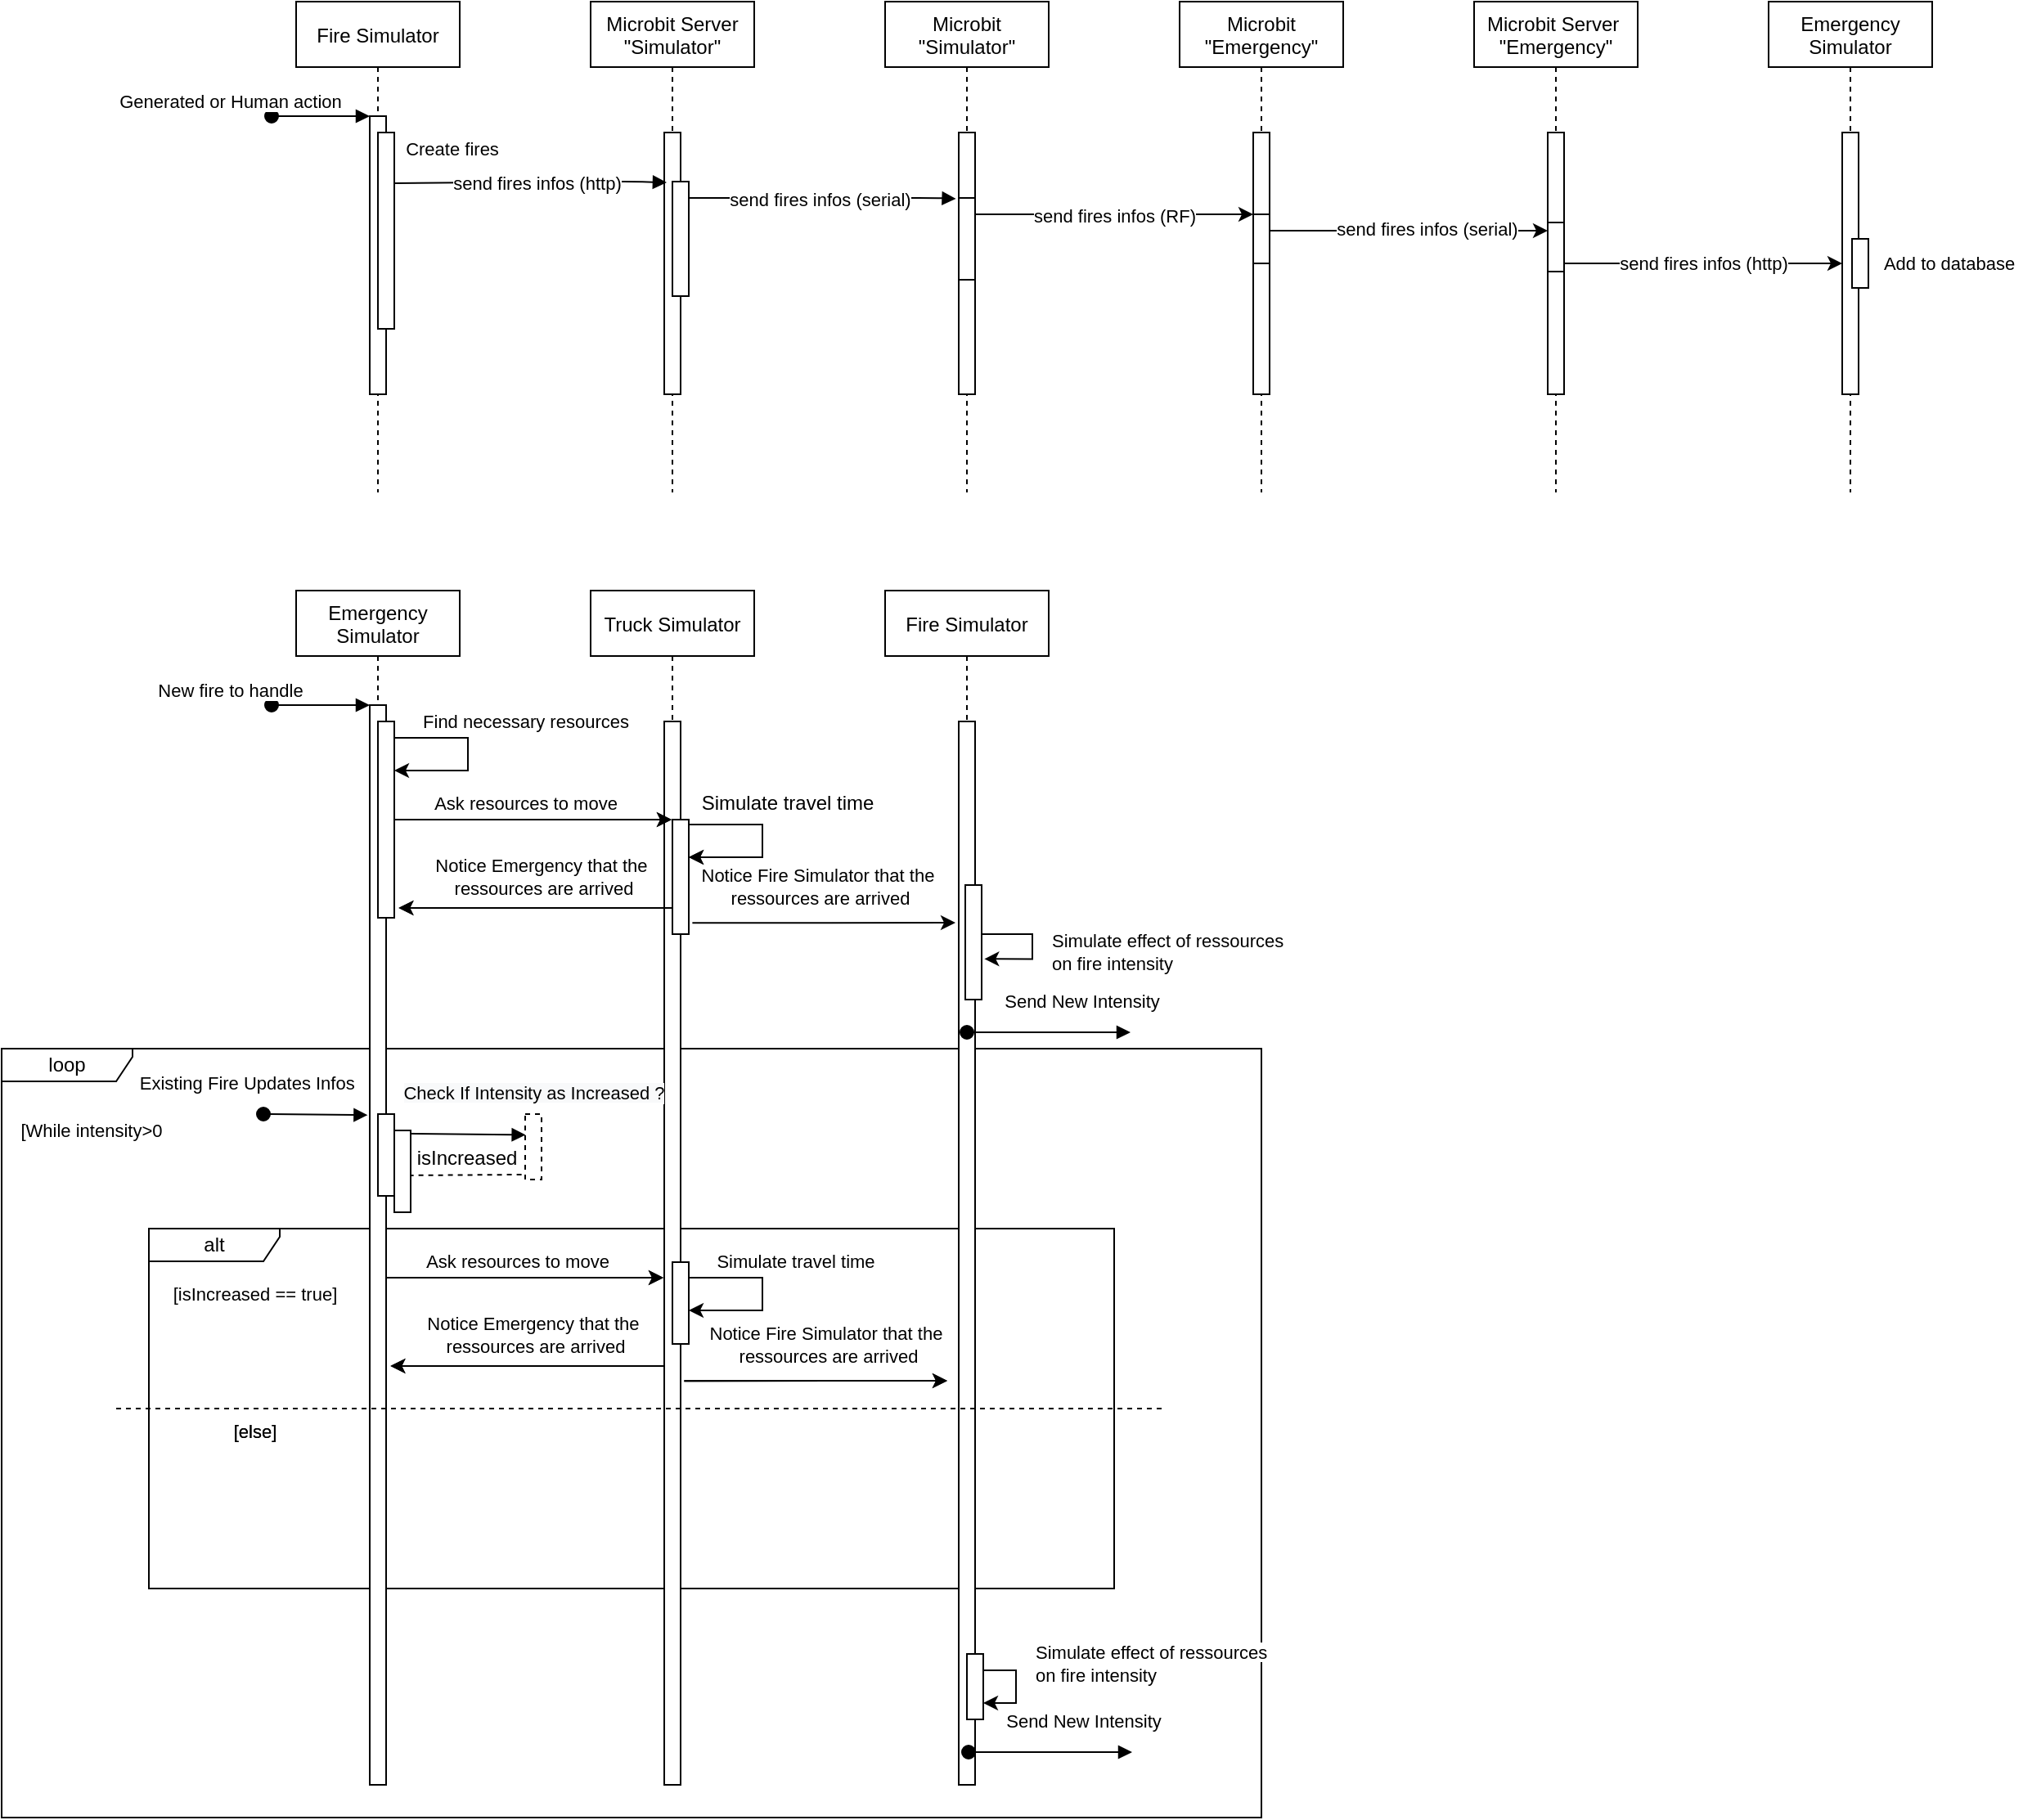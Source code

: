 <mxfile version="14.0.4" type="github">
  <diagram id="kgpKYQtTHZ0yAKxKKP6v" name="Page-1">
    <mxGraphModel dx="1946" dy="522" grid="1" gridSize="10" guides="1" tooltips="1" connect="1" arrows="1" fold="1" page="1" pageScale="1" pageWidth="850" pageHeight="1100" math="0" shadow="0" extFonts="Permanent Marker^https://fonts.googleapis.com/css?family=Permanent+Marker">
      <root>
        <mxCell id="0" />
        <mxCell id="1" parent="0" />
        <mxCell id="_Cd2gHY0J91j7cz8xgZX-41" value="loop" style="shape=umlFrame;whiteSpace=wrap;html=1;width=80;height=20;" parent="1" vertex="1">
          <mxGeometry x="-60" y="720" width="770" height="470" as="geometry" />
        </mxCell>
        <mxCell id="_Cd2gHY0J91j7cz8xgZX-14" value="alt" style="shape=umlFrame;whiteSpace=wrap;html=1;width=80;height=20;" parent="1" vertex="1">
          <mxGeometry x="30" y="830" width="590" height="220" as="geometry" />
        </mxCell>
        <mxCell id="3nuBFxr9cyL0pnOWT2aG-1" value="Fire Simulator" style="shape=umlLifeline;perimeter=lifelinePerimeter;container=1;collapsible=0;recursiveResize=0;rounded=0;shadow=0;strokeWidth=1;" parent="1" vertex="1">
          <mxGeometry x="120" y="80" width="100" height="300" as="geometry" />
        </mxCell>
        <mxCell id="3nuBFxr9cyL0pnOWT2aG-2" value="" style="points=[];perimeter=orthogonalPerimeter;rounded=0;shadow=0;strokeWidth=1;" parent="3nuBFxr9cyL0pnOWT2aG-1" vertex="1">
          <mxGeometry x="45" y="70" width="10" height="170" as="geometry" />
        </mxCell>
        <mxCell id="3nuBFxr9cyL0pnOWT2aG-3" value="Generated or Human action" style="verticalAlign=bottom;startArrow=oval;endArrow=block;startSize=8;shadow=0;strokeWidth=1;" parent="3nuBFxr9cyL0pnOWT2aG-1" target="3nuBFxr9cyL0pnOWT2aG-2" edge="1">
          <mxGeometry x="-1" y="-25" relative="1" as="geometry">
            <mxPoint x="-15" y="70" as="sourcePoint" />
            <mxPoint x="-25" y="-25" as="offset" />
          </mxGeometry>
        </mxCell>
        <mxCell id="3nuBFxr9cyL0pnOWT2aG-5" value="Microbit Server &#xa;&quot;Simulator&quot;" style="shape=umlLifeline;perimeter=lifelinePerimeter;container=1;collapsible=0;recursiveResize=0;rounded=0;shadow=0;strokeWidth=1;" parent="1" vertex="1">
          <mxGeometry x="300" y="80" width="100" height="300" as="geometry" />
        </mxCell>
        <mxCell id="3nuBFxr9cyL0pnOWT2aG-6" value="" style="points=[];perimeter=orthogonalPerimeter;rounded=0;shadow=0;strokeWidth=1;" parent="3nuBFxr9cyL0pnOWT2aG-5" vertex="1">
          <mxGeometry x="45" y="80" width="10" height="160" as="geometry" />
        </mxCell>
        <mxCell id="HOpp2nxaqxP0PWBmFJq2-1" value="Microbit &#xa;&quot;Simulator&quot;" style="shape=umlLifeline;perimeter=lifelinePerimeter;container=1;collapsible=0;recursiveResize=0;rounded=0;shadow=0;strokeWidth=1;" parent="1" vertex="1">
          <mxGeometry x="480" y="80" width="100" height="300" as="geometry" />
        </mxCell>
        <mxCell id="HOpp2nxaqxP0PWBmFJq2-2" value="" style="points=[];perimeter=orthogonalPerimeter;rounded=0;shadow=0;strokeWidth=1;" parent="HOpp2nxaqxP0PWBmFJq2-1" vertex="1">
          <mxGeometry x="45" y="80" width="10" height="160" as="geometry" />
        </mxCell>
        <mxCell id="9IBMMB6tiIiyF1nRFMf0-17" value="" style="rounded=0;whiteSpace=wrap;html=1;" parent="HOpp2nxaqxP0PWBmFJq2-1" vertex="1">
          <mxGeometry x="45" y="120" width="10" height="50" as="geometry" />
        </mxCell>
        <mxCell id="HOpp2nxaqxP0PWBmFJq2-3" value="Microbit &#xa;&quot;Emergency&quot;" style="shape=umlLifeline;perimeter=lifelinePerimeter;container=1;collapsible=0;recursiveResize=0;rounded=0;shadow=0;strokeWidth=1;" parent="1" vertex="1">
          <mxGeometry x="660" y="80" width="100" height="300" as="geometry" />
        </mxCell>
        <mxCell id="HOpp2nxaqxP0PWBmFJq2-4" value="" style="points=[];perimeter=orthogonalPerimeter;rounded=0;shadow=0;strokeWidth=1;" parent="HOpp2nxaqxP0PWBmFJq2-3" vertex="1">
          <mxGeometry x="45" y="80" width="10" height="160" as="geometry" />
        </mxCell>
        <mxCell id="9IBMMB6tiIiyF1nRFMf0-18" value="" style="rounded=0;whiteSpace=wrap;html=1;" parent="HOpp2nxaqxP0PWBmFJq2-3" vertex="1">
          <mxGeometry x="45" y="130" width="10" height="30" as="geometry" />
        </mxCell>
        <mxCell id="HOpp2nxaqxP0PWBmFJq2-5" value="Microbit Server &#xa;&quot;Emergency&quot;" style="shape=umlLifeline;perimeter=lifelinePerimeter;container=1;collapsible=0;recursiveResize=0;rounded=0;shadow=0;strokeWidth=1;" parent="1" vertex="1">
          <mxGeometry x="840" y="80" width="100" height="300" as="geometry" />
        </mxCell>
        <mxCell id="HOpp2nxaqxP0PWBmFJq2-6" value="" style="points=[];perimeter=orthogonalPerimeter;rounded=0;shadow=0;strokeWidth=1;" parent="HOpp2nxaqxP0PWBmFJq2-5" vertex="1">
          <mxGeometry x="45" y="80" width="10" height="160" as="geometry" />
        </mxCell>
        <mxCell id="9IBMMB6tiIiyF1nRFMf0-19" value="" style="rounded=0;whiteSpace=wrap;html=1;" parent="HOpp2nxaqxP0PWBmFJq2-5" vertex="1">
          <mxGeometry x="45" y="135" width="10" height="30" as="geometry" />
        </mxCell>
        <mxCell id="HOpp2nxaqxP0PWBmFJq2-7" value="Emergency &#xa;Simulator" style="shape=umlLifeline;perimeter=lifelinePerimeter;container=1;collapsible=0;recursiveResize=0;rounded=0;shadow=0;strokeWidth=1;" parent="1" vertex="1">
          <mxGeometry x="1020" y="80" width="100" height="300" as="geometry" />
        </mxCell>
        <mxCell id="HOpp2nxaqxP0PWBmFJq2-8" value="" style="points=[];perimeter=orthogonalPerimeter;rounded=0;shadow=0;strokeWidth=1;" parent="HOpp2nxaqxP0PWBmFJq2-7" vertex="1">
          <mxGeometry x="45" y="80" width="10" height="160" as="geometry" />
        </mxCell>
        <mxCell id="9IBMMB6tiIiyF1nRFMf0-20" value="" style="rounded=0;whiteSpace=wrap;html=1;" parent="HOpp2nxaqxP0PWBmFJq2-7" vertex="1">
          <mxGeometry x="51" y="145" width="10" height="30" as="geometry" />
        </mxCell>
        <mxCell id="HOpp2nxaqxP0PWBmFJq2-11" value="" style="verticalAlign=bottom;endArrow=block;shadow=0;strokeWidth=1;entryX=-0.171;entryY=0.253;entryDx=0;entryDy=0;entryPerimeter=0;" parent="1" source="3nuBFxr9cyL0pnOWT2aG-6" target="HOpp2nxaqxP0PWBmFJq2-2" edge="1">
          <mxGeometry relative="1" as="geometry">
            <mxPoint x="360" y="180.0" as="sourcePoint" />
            <mxPoint x="530.0" y="180.0" as="targetPoint" />
            <Array as="points">
              <mxPoint x="470" y="200" />
              <mxPoint x="510" y="200" />
            </Array>
          </mxGeometry>
        </mxCell>
        <mxCell id="9IBMMB6tiIiyF1nRFMf0-5" value="send fires infos (serial)" style="edgeLabel;html=1;align=center;verticalAlign=middle;resizable=0;points=[];" parent="HOpp2nxaqxP0PWBmFJq2-11" vertex="1" connectable="0">
          <mxGeometry x="-0.446" y="-1" relative="1" as="geometry">
            <mxPoint x="38.1" as="offset" />
          </mxGeometry>
        </mxCell>
        <mxCell id="9IBMMB6tiIiyF1nRFMf0-1" value="" style="rounded=0;whiteSpace=wrap;html=1;" parent="1" vertex="1">
          <mxGeometry x="170" y="160" width="10" height="120" as="geometry" />
        </mxCell>
        <mxCell id="9IBMMB6tiIiyF1nRFMf0-2" value="&lt;span style=&quot;font-size: 11px ; background-color: rgb(255 , 255 , 255)&quot;&gt;Create fires&lt;/span&gt;" style="text;html=1;align=center;verticalAlign=middle;resizable=0;points=[];autosize=1;" parent="1" vertex="1">
          <mxGeometry x="180" y="160" width="70" height="20" as="geometry" />
        </mxCell>
        <mxCell id="9IBMMB6tiIiyF1nRFMf0-3" value="" style="verticalAlign=bottom;endArrow=block;shadow=0;strokeWidth=1;entryX=0.148;entryY=0.191;entryDx=0;entryDy=0;entryPerimeter=0;" parent="1" target="3nuBFxr9cyL0pnOWT2aG-6" edge="1">
          <mxGeometry x="0.07" y="-20" relative="1" as="geometry">
            <mxPoint x="180" y="191" as="sourcePoint" />
            <mxPoint x="338.29" y="190.48" as="targetPoint" />
            <Array as="points">
              <mxPoint x="285" y="190" />
              <mxPoint x="325" y="190" />
            </Array>
            <mxPoint as="offset" />
          </mxGeometry>
        </mxCell>
        <mxCell id="9IBMMB6tiIiyF1nRFMf0-4" value="send fires infos (http)" style="edgeLabel;html=1;align=center;verticalAlign=middle;resizable=0;points=[];" parent="9IBMMB6tiIiyF1nRFMf0-3" vertex="1" connectable="0">
          <mxGeometry x="0.04" y="-1" relative="1" as="geometry">
            <mxPoint as="offset" />
          </mxGeometry>
        </mxCell>
        <mxCell id="9IBMMB6tiIiyF1nRFMf0-7" style="edgeStyle=orthogonalEdgeStyle;rounded=0;orthogonalLoop=1;jettySize=auto;html=1;" parent="1" source="HOpp2nxaqxP0PWBmFJq2-2" target="HOpp2nxaqxP0PWBmFJq2-4" edge="1">
          <mxGeometry relative="1" as="geometry">
            <Array as="points">
              <mxPoint x="640" y="210" />
              <mxPoint x="640" y="210" />
            </Array>
          </mxGeometry>
        </mxCell>
        <mxCell id="9IBMMB6tiIiyF1nRFMf0-8" value="&lt;span style=&quot;color: rgba(0 , 0 , 0 , 0) ; font-family: monospace ; font-size: 0px ; background-color: rgb(248 , 249 , 250)&quot;&gt;%3CmxGraphModel%3E%3Croot%3E%3CmxCell%20id%3D%220%22%2F%3E%3CmxCell%20id%3D%221%22%20parent%3D%220%22%2F%3E%3CmxCell%20id%3D%222%22%20value%3D%22send%20fires%20infos%20(serial)%22%20style%3D%22edgeLabel%3Bhtml%3D1%3Balign%3Dcenter%3BverticalAlign%3Dmiddle%3Bresizable%3D0%3Bpoints%3D%5B%5D%3B%22%20vertex%3D%221%22%20connectable%3D%220%22%20parent%3D%221%22%3E%3CmxGeometry%20x%3D%22439.997%22%20y%3D%22201%22%20as%3D%22geometry%22%2F%3E%3C%2FmxCell%3E%3C%2Froot%3E%3C%2FmxGraphModel%3E&lt;/span&gt;" style="edgeLabel;html=1;align=center;verticalAlign=middle;resizable=0;points=[];" parent="9IBMMB6tiIiyF1nRFMf0-7" vertex="1" connectable="0">
          <mxGeometry x="0.23" y="-1" relative="1" as="geometry">
            <mxPoint as="offset" />
          </mxGeometry>
        </mxCell>
        <mxCell id="9IBMMB6tiIiyF1nRFMf0-9" value="send fires infos (RF)" style="edgeLabel;html=1;align=center;verticalAlign=middle;resizable=0;points=[];" parent="9IBMMB6tiIiyF1nRFMf0-7" vertex="1" connectable="0">
          <mxGeometry x="0.117" y="-1" relative="1" as="geometry">
            <mxPoint x="-10.17" as="offset" />
          </mxGeometry>
        </mxCell>
        <mxCell id="9IBMMB6tiIiyF1nRFMf0-11" style="edgeStyle=orthogonalEdgeStyle;rounded=0;orthogonalLoop=1;jettySize=auto;html=1;" parent="1" source="HOpp2nxaqxP0PWBmFJq2-4" target="HOpp2nxaqxP0PWBmFJq2-6" edge="1">
          <mxGeometry relative="1" as="geometry">
            <Array as="points">
              <mxPoint x="810" y="220" />
              <mxPoint x="810" y="220" />
            </Array>
          </mxGeometry>
        </mxCell>
        <mxCell id="9IBMMB6tiIiyF1nRFMf0-12" value="send fires infos (serial)" style="edgeLabel;html=1;align=center;verticalAlign=middle;resizable=0;points=[];" parent="9IBMMB6tiIiyF1nRFMf0-11" vertex="1" connectable="0">
          <mxGeometry x="0.125" y="1" relative="1" as="geometry">
            <mxPoint as="offset" />
          </mxGeometry>
        </mxCell>
        <mxCell id="9IBMMB6tiIiyF1nRFMf0-13" style="edgeStyle=orthogonalEdgeStyle;rounded=0;orthogonalLoop=1;jettySize=auto;html=1;" parent="1" source="HOpp2nxaqxP0PWBmFJq2-6" target="HOpp2nxaqxP0PWBmFJq2-8" edge="1">
          <mxGeometry relative="1" as="geometry" />
        </mxCell>
        <mxCell id="9IBMMB6tiIiyF1nRFMf0-14" value="send fires infos (http)" style="edgeLabel;html=1;align=center;verticalAlign=middle;resizable=0;points=[];" parent="9IBMMB6tiIiyF1nRFMf0-13" vertex="1" connectable="0">
          <mxGeometry x="0.182" y="2" relative="1" as="geometry">
            <mxPoint x="-15.69" y="2" as="offset" />
          </mxGeometry>
        </mxCell>
        <mxCell id="9IBMMB6tiIiyF1nRFMf0-16" value="" style="rounded=0;whiteSpace=wrap;html=1;" parent="1" vertex="1">
          <mxGeometry x="350" y="190" width="10" height="70" as="geometry" />
        </mxCell>
        <mxCell id="9IBMMB6tiIiyF1nRFMf0-21" value="&lt;font style=&quot;font-size: 11px&quot;&gt;Add to database&lt;/font&gt;" style="text;html=1;align=center;verticalAlign=middle;resizable=0;points=[];autosize=1;" parent="1" vertex="1">
          <mxGeometry x="1080" y="230" width="100" height="20" as="geometry" />
        </mxCell>
        <mxCell id="9IBMMB6tiIiyF1nRFMf0-22" value="Emergency &#xa;Simulator" style="shape=umlLifeline;perimeter=lifelinePerimeter;container=1;collapsible=0;recursiveResize=0;rounded=0;shadow=0;strokeWidth=1;" parent="1" vertex="1">
          <mxGeometry x="120" y="440" width="100" height="730" as="geometry" />
        </mxCell>
        <mxCell id="9IBMMB6tiIiyF1nRFMf0-23" value="" style="points=[];perimeter=orthogonalPerimeter;rounded=0;shadow=0;strokeWidth=1;" parent="9IBMMB6tiIiyF1nRFMf0-22" vertex="1">
          <mxGeometry x="45" y="70" width="10" height="660" as="geometry" />
        </mxCell>
        <mxCell id="9IBMMB6tiIiyF1nRFMf0-24" value="New fire to handle" style="verticalAlign=bottom;startArrow=oval;endArrow=block;startSize=8;shadow=0;strokeWidth=1;" parent="9IBMMB6tiIiyF1nRFMf0-22" target="9IBMMB6tiIiyF1nRFMf0-23" edge="1">
          <mxGeometry x="-1" y="-25" relative="1" as="geometry">
            <mxPoint x="-15" y="70" as="sourcePoint" />
            <mxPoint x="-25" y="-25" as="offset" />
          </mxGeometry>
        </mxCell>
        <mxCell id="_Cd2gHY0J91j7cz8xgZX-11" value="" style="rounded=0;whiteSpace=wrap;html=1;" parent="9IBMMB6tiIiyF1nRFMf0-22" vertex="1">
          <mxGeometry x="50" y="320" width="10" height="50" as="geometry" />
        </mxCell>
        <mxCell id="9IBMMB6tiIiyF1nRFMf0-25" value="Truck Simulator" style="shape=umlLifeline;perimeter=lifelinePerimeter;container=1;collapsible=0;recursiveResize=0;rounded=0;shadow=0;strokeWidth=1;" parent="1" vertex="1">
          <mxGeometry x="300" y="440" width="100" height="730" as="geometry" />
        </mxCell>
        <mxCell id="9IBMMB6tiIiyF1nRFMf0-26" value="" style="points=[];perimeter=orthogonalPerimeter;rounded=0;shadow=0;strokeWidth=1;" parent="9IBMMB6tiIiyF1nRFMf0-25" vertex="1">
          <mxGeometry x="45" y="80" width="10" height="650" as="geometry" />
        </mxCell>
        <mxCell id="9IBMMB6tiIiyF1nRFMf0-27" value="Fire Simulator" style="shape=umlLifeline;perimeter=lifelinePerimeter;container=1;collapsible=0;recursiveResize=0;rounded=0;shadow=0;strokeWidth=1;" parent="1" vertex="1">
          <mxGeometry x="480" y="440" width="100" height="730" as="geometry" />
        </mxCell>
        <mxCell id="9IBMMB6tiIiyF1nRFMf0-28" value="" style="points=[];perimeter=orthogonalPerimeter;rounded=0;shadow=0;strokeWidth=1;" parent="9IBMMB6tiIiyF1nRFMf0-27" vertex="1">
          <mxGeometry x="45" y="80" width="10" height="650" as="geometry" />
        </mxCell>
        <mxCell id="9IBMMB6tiIiyF1nRFMf0-29" value="" style="rounded=0;whiteSpace=wrap;html=1;" parent="9IBMMB6tiIiyF1nRFMf0-27" vertex="1">
          <mxGeometry x="49" y="180" width="10" height="70" as="geometry" />
        </mxCell>
        <mxCell id="3ZhPSVdEmKSD0mF7kp4t-7" style="edgeStyle=orthogonalEdgeStyle;rounded=0;orthogonalLoop=1;jettySize=auto;html=1;entryX=1.167;entryY=0.645;entryDx=0;entryDy=0;entryPerimeter=0;" edge="1" parent="9IBMMB6tiIiyF1nRFMf0-27" source="9IBMMB6tiIiyF1nRFMf0-29" target="9IBMMB6tiIiyF1nRFMf0-29">
          <mxGeometry relative="1" as="geometry">
            <mxPoint x="110" y="215" as="targetPoint" />
            <Array as="points">
              <mxPoint x="90" y="210" />
              <mxPoint x="90" y="225" />
            </Array>
          </mxGeometry>
        </mxCell>
        <mxCell id="9IBMMB6tiIiyF1nRFMf0-59" style="edgeStyle=orthogonalEdgeStyle;rounded=0;orthogonalLoop=1;jettySize=auto;html=1;entryX=1;entryY=0.25;entryDx=0;entryDy=0;" parent="1" target="9IBMMB6tiIiyF1nRFMf0-41" edge="1">
          <mxGeometry relative="1" as="geometry">
            <mxPoint x="180" y="594" as="targetPoint" />
            <mxPoint x="180" y="564.034" as="sourcePoint" />
            <Array as="points">
              <mxPoint x="180" y="530" />
              <mxPoint x="225" y="530" />
              <mxPoint x="225" y="550" />
            </Array>
          </mxGeometry>
        </mxCell>
        <mxCell id="9IBMMB6tiIiyF1nRFMf0-63" style="edgeStyle=orthogonalEdgeStyle;rounded=0;orthogonalLoop=1;jettySize=auto;html=1;" parent="1" source="9IBMMB6tiIiyF1nRFMf0-41" target="9IBMMB6tiIiyF1nRFMf0-25" edge="1">
          <mxGeometry relative="1" as="geometry">
            <Array as="points">
              <mxPoint x="300" y="580" />
              <mxPoint x="300" y="580" />
            </Array>
          </mxGeometry>
        </mxCell>
        <mxCell id="9IBMMB6tiIiyF1nRFMf0-64" value="Ask resources to move" style="edgeLabel;html=1;align=center;verticalAlign=middle;resizable=0;points=[];" parent="9IBMMB6tiIiyF1nRFMf0-63" vertex="1" connectable="0">
          <mxGeometry x="-0.248" relative="1" as="geometry">
            <mxPoint x="16.55" y="-10" as="offset" />
          </mxGeometry>
        </mxCell>
        <mxCell id="9IBMMB6tiIiyF1nRFMf0-41" value="" style="rounded=0;whiteSpace=wrap;html=1;" parent="1" vertex="1">
          <mxGeometry x="170" y="520" width="10" height="120" as="geometry" />
        </mxCell>
        <mxCell id="_Cd2gHY0J91j7cz8xgZX-1" style="edgeStyle=orthogonalEdgeStyle;rounded=0;orthogonalLoop=1;jettySize=auto;html=1;exitX=1.219;exitY=0.902;exitDx=0;exitDy=0;exitPerimeter=0;" parent="1" source="9IBMMB6tiIiyF1nRFMf0-52" edge="1">
          <mxGeometry relative="1" as="geometry">
            <mxPoint x="523" y="643" as="targetPoint" />
            <Array as="points">
              <mxPoint x="523" y="644" />
            </Array>
          </mxGeometry>
        </mxCell>
        <mxCell id="_Cd2gHY0J91j7cz8xgZX-2" style="edgeStyle=orthogonalEdgeStyle;rounded=0;orthogonalLoop=1;jettySize=auto;html=1;exitX=0;exitY=0.75;exitDx=0;exitDy=0;entryX=1.267;entryY=0.95;entryDx=0;entryDy=0;entryPerimeter=0;" parent="1" source="9IBMMB6tiIiyF1nRFMf0-52" target="9IBMMB6tiIiyF1nRFMf0-41" edge="1">
          <mxGeometry relative="1" as="geometry">
            <Array as="points">
              <mxPoint x="350" y="634" />
            </Array>
          </mxGeometry>
        </mxCell>
        <mxCell id="_Cd2gHY0J91j7cz8xgZX-3" value="Notice Emergency that the&amp;nbsp;&lt;br&gt;ressources are arrived" style="edgeLabel;html=1;align=center;verticalAlign=middle;resizable=0;points=[];" parent="_Cd2gHY0J91j7cz8xgZX-2" vertex="1" connectable="0">
          <mxGeometry x="0.167" relative="1" as="geometry">
            <mxPoint x="17.5" y="-19" as="offset" />
          </mxGeometry>
        </mxCell>
        <mxCell id="9IBMMB6tiIiyF1nRFMf0-52" value="" style="rounded=0;whiteSpace=wrap;html=1;" parent="1" vertex="1">
          <mxGeometry x="350" y="580" width="10" height="70" as="geometry" />
        </mxCell>
        <mxCell id="9IBMMB6tiIiyF1nRFMf0-62" value="&lt;font style=&quot;font-size: 11px&quot;&gt;Find necessary resources&lt;/font&gt;" style="text;html=1;align=center;verticalAlign=middle;resizable=0;points=[];autosize=1;" parent="1" vertex="1">
          <mxGeometry x="190" y="510" width="140" height="20" as="geometry" />
        </mxCell>
        <mxCell id="9IBMMB6tiIiyF1nRFMf0-65" style="edgeStyle=orthogonalEdgeStyle;rounded=0;orthogonalLoop=1;jettySize=auto;html=1;entryX=1;entryY=0.25;entryDx=0;entryDy=0;" parent="1" edge="1">
          <mxGeometry relative="1" as="geometry">
            <mxPoint x="360" y="602.97" as="targetPoint" />
            <mxPoint x="360" y="617.004" as="sourcePoint" />
            <Array as="points">
              <mxPoint x="360" y="583" />
              <mxPoint x="405" y="583" />
              <mxPoint x="405" y="603" />
            </Array>
          </mxGeometry>
        </mxCell>
        <mxCell id="9IBMMB6tiIiyF1nRFMf0-66" value="Simulate travel time" style="text;html=1;align=center;verticalAlign=middle;resizable=0;points=[];autosize=1;" parent="1" vertex="1">
          <mxGeometry x="360" y="560" width="120" height="20" as="geometry" />
        </mxCell>
        <mxCell id="_Cd2gHY0J91j7cz8xgZX-4" value="Notice Fire Simulator that the&amp;nbsp;&lt;br&gt;ressources are arrived" style="edgeLabel;html=1;align=center;verticalAlign=middle;resizable=0;points=[];" parent="1" vertex="1" connectable="0">
          <mxGeometry x="440" y="621" as="geometry" />
        </mxCell>
        <mxCell id="_Cd2gHY0J91j7cz8xgZX-5" value="Send New Intensity" style="html=1;verticalAlign=bottom;startArrow=oval;startFill=1;endArrow=block;startSize=8;" parent="1" edge="1">
          <mxGeometry x="0.4" y="10" width="60" relative="1" as="geometry">
            <mxPoint x="530" y="710" as="sourcePoint" />
            <mxPoint x="630" y="710" as="targetPoint" />
            <mxPoint as="offset" />
          </mxGeometry>
        </mxCell>
        <mxCell id="_Cd2gHY0J91j7cz8xgZX-10" value="Existing Fire Updates Infos" style="verticalAlign=bottom;startArrow=oval;endArrow=block;startSize=8;shadow=0;strokeWidth=1;entryX=-0.129;entryY=0.387;entryDx=0;entryDy=0;entryPerimeter=0;" parent="1" edge="1">
          <mxGeometry x="-1" y="14" relative="1" as="geometry">
            <mxPoint x="100" y="760" as="sourcePoint" />
            <mxPoint x="-10" y="4" as="offset" />
            <mxPoint x="163.71" y="760.59" as="targetPoint" />
          </mxGeometry>
        </mxCell>
        <mxCell id="_Cd2gHY0J91j7cz8xgZX-15" value="" style="line;strokeWidth=1;fillColor=none;align=left;verticalAlign=middle;spacingTop=-1;spacingLeft=3;spacingRight=3;rotatable=0;labelPosition=right;points=[];portConstraint=eastwest;dashed=1;" parent="1" vertex="1">
          <mxGeometry x="10" y="936" width="640" height="8" as="geometry" />
        </mxCell>
        <mxCell id="_Cd2gHY0J91j7cz8xgZX-17" value="" style="html=1;points=[];perimeter=orthogonalPerimeter;dashed=1;" parent="1" vertex="1">
          <mxGeometry x="260" y="760" width="10" height="40" as="geometry" />
        </mxCell>
        <mxCell id="_Cd2gHY0J91j7cz8xgZX-18" value="&lt;span style=&quot;background-color: rgb(248 , 249 , 250)&quot;&gt;Check If Intensity as Increased ?&lt;/span&gt;" style="html=1;verticalAlign=bottom;endArrow=block;exitX=1.276;exitY=0.137;exitDx=0;exitDy=0;exitPerimeter=0;entryX=0.032;entryY=0.318;entryDx=0;entryDy=0;entryPerimeter=0;" parent="1" target="_Cd2gHY0J91j7cz8xgZX-17" edge="1">
          <mxGeometry x="1" y="18" relative="1" as="geometry">
            <mxPoint x="180.76" y="771.85" as="sourcePoint" />
            <mxPoint x="258" y="771.85" as="targetPoint" />
            <mxPoint x="5" y="1" as="offset" />
          </mxGeometry>
        </mxCell>
        <mxCell id="_Cd2gHY0J91j7cz8xgZX-22" value="" style="endArrow=classic;html=1;exitX=-0.136;exitY=0.842;exitDx=0;exitDy=0;exitPerimeter=0;entryX=1.084;entryY=0.684;entryDx=0;entryDy=0;entryPerimeter=0;dashed=1;" parent="1" edge="1">
          <mxGeometry width="50" height="50" relative="1" as="geometry">
            <mxPoint x="257.8" y="797.0" as="sourcePoint" />
            <mxPoint x="180.0" y="797.52" as="targetPoint" />
          </mxGeometry>
        </mxCell>
        <mxCell id="_Cd2gHY0J91j7cz8xgZX-23" value="isIncreased" style="text;html=1;align=center;verticalAlign=middle;resizable=0;points=[];autosize=1;" parent="1" vertex="1">
          <mxGeometry x="184" y="777" width="80" height="20" as="geometry" />
        </mxCell>
        <mxCell id="_Cd2gHY0J91j7cz8xgZX-24" value="[isIncreased == true]" style="text;html=1;strokeColor=none;fillColor=none;align=center;verticalAlign=middle;whiteSpace=wrap;rounded=0;dashed=1;fontSize=11;" parent="1" vertex="1">
          <mxGeometry x="40" y="860" width="110" height="20" as="geometry" />
        </mxCell>
        <mxCell id="_Cd2gHY0J91j7cz8xgZX-25" value="[else]" style="text;html=1;strokeColor=none;fillColor=none;align=center;verticalAlign=middle;whiteSpace=wrap;rounded=0;dashed=1;fontSize=11;" parent="1" vertex="1">
          <mxGeometry x="40" y="944" width="110" height="20" as="geometry" />
        </mxCell>
        <mxCell id="_Cd2gHY0J91j7cz8xgZX-26" style="edgeStyle=orthogonalEdgeStyle;rounded=0;orthogonalLoop=1;jettySize=auto;html=1;" parent="1" edge="1">
          <mxGeometry relative="1" as="geometry">
            <Array as="points">
              <mxPoint x="300" y="580" />
              <mxPoint x="300" y="580" />
            </Array>
            <mxPoint x="180" y="580" as="sourcePoint" />
            <mxPoint x="349.5" y="580" as="targetPoint" />
          </mxGeometry>
        </mxCell>
        <mxCell id="_Cd2gHY0J91j7cz8xgZX-27" value="Ask resources to move" style="edgeLabel;html=1;align=center;verticalAlign=middle;resizable=0;points=[];" parent="_Cd2gHY0J91j7cz8xgZX-26" vertex="1" connectable="0">
          <mxGeometry x="-0.248" relative="1" as="geometry">
            <mxPoint x="16.55" y="-10" as="offset" />
          </mxGeometry>
        </mxCell>
        <mxCell id="_Cd2gHY0J91j7cz8xgZX-28" style="edgeStyle=orthogonalEdgeStyle;rounded=0;orthogonalLoop=1;jettySize=auto;html=1;exitX=0;exitY=0.75;exitDx=0;exitDy=0;entryX=1.267;entryY=0.95;entryDx=0;entryDy=0;entryPerimeter=0;" parent="1" edge="1">
          <mxGeometry relative="1" as="geometry">
            <mxPoint x="350" y="632.5" as="sourcePoint" />
            <mxPoint x="182.67" y="634" as="targetPoint" />
            <Array as="points">
              <mxPoint x="350" y="634" />
            </Array>
          </mxGeometry>
        </mxCell>
        <mxCell id="_Cd2gHY0J91j7cz8xgZX-29" value="Notice Emergency that the&amp;nbsp;&lt;br&gt;ressources are arrived" style="edgeLabel;html=1;align=center;verticalAlign=middle;resizable=0;points=[];" parent="_Cd2gHY0J91j7cz8xgZX-28" vertex="1" connectable="0">
          <mxGeometry x="0.167" relative="1" as="geometry">
            <mxPoint x="17.5" y="-19" as="offset" />
          </mxGeometry>
        </mxCell>
        <mxCell id="_Cd2gHY0J91j7cz8xgZX-30" value="Notice Fire Simulator that the&amp;nbsp;&lt;br&gt;ressources are arrived" style="edgeLabel;html=1;align=center;verticalAlign=middle;resizable=0;points=[];" parent="1" vertex="1" connectable="0">
          <mxGeometry x="440" y="621" as="geometry" />
        </mxCell>
        <mxCell id="_Cd2gHY0J91j7cz8xgZX-31" style="edgeStyle=orthogonalEdgeStyle;rounded=0;orthogonalLoop=1;jettySize=auto;html=1;entryX=1;entryY=0.25;entryDx=0;entryDy=0;" parent="1" edge="1">
          <mxGeometry relative="1" as="geometry">
            <mxPoint x="360" y="602.97" as="targetPoint" />
            <mxPoint x="360" y="617.004" as="sourcePoint" />
            <Array as="points">
              <mxPoint x="360" y="583" />
              <mxPoint x="405" y="583" />
              <mxPoint x="405" y="603" />
            </Array>
          </mxGeometry>
        </mxCell>
        <mxCell id="_Cd2gHY0J91j7cz8xgZX-32" style="edgeStyle=orthogonalEdgeStyle;rounded=0;orthogonalLoop=1;jettySize=auto;html=1;exitX=1.219;exitY=0.902;exitDx=0;exitDy=0;exitPerimeter=0;" parent="1" edge="1">
          <mxGeometry relative="1" as="geometry">
            <mxPoint x="357.19" y="923.14" as="sourcePoint" />
            <mxPoint x="518" y="923" as="targetPoint" />
            <Array as="points">
              <mxPoint x="518" y="924" />
            </Array>
          </mxGeometry>
        </mxCell>
        <mxCell id="_Cd2gHY0J91j7cz8xgZX-33" style="edgeStyle=orthogonalEdgeStyle;rounded=0;orthogonalLoop=1;jettySize=auto;html=1;" parent="1" edge="1">
          <mxGeometry relative="1" as="geometry">
            <Array as="points">
              <mxPoint x="295" y="860" />
              <mxPoint x="295" y="860" />
            </Array>
            <mxPoint x="175" y="860" as="sourcePoint" />
            <mxPoint x="344.5" y="860" as="targetPoint" />
          </mxGeometry>
        </mxCell>
        <mxCell id="_Cd2gHY0J91j7cz8xgZX-34" value="Ask resources to move" style="edgeLabel;html=1;align=center;verticalAlign=middle;resizable=0;points=[];" parent="_Cd2gHY0J91j7cz8xgZX-33" vertex="1" connectable="0">
          <mxGeometry x="-0.248" relative="1" as="geometry">
            <mxPoint x="16.55" y="-10" as="offset" />
          </mxGeometry>
        </mxCell>
        <mxCell id="_Cd2gHY0J91j7cz8xgZX-35" style="edgeStyle=orthogonalEdgeStyle;rounded=0;orthogonalLoop=1;jettySize=auto;html=1;exitX=0;exitY=0.75;exitDx=0;exitDy=0;entryX=1.267;entryY=0.95;entryDx=0;entryDy=0;entryPerimeter=0;" parent="1" edge="1">
          <mxGeometry relative="1" as="geometry">
            <mxPoint x="345" y="912.5" as="sourcePoint" />
            <mxPoint x="177.67" y="914" as="targetPoint" />
            <Array as="points">
              <mxPoint x="345" y="914" />
            </Array>
          </mxGeometry>
        </mxCell>
        <mxCell id="_Cd2gHY0J91j7cz8xgZX-36" value="Notice Emergency that the&amp;nbsp;&lt;br&gt;ressources are arrived" style="edgeLabel;html=1;align=center;verticalAlign=middle;resizable=0;points=[];" parent="_Cd2gHY0J91j7cz8xgZX-35" vertex="1" connectable="0">
          <mxGeometry x="0.167" relative="1" as="geometry">
            <mxPoint x="17.5" y="-19" as="offset" />
          </mxGeometry>
        </mxCell>
        <mxCell id="_Cd2gHY0J91j7cz8xgZX-37" style="edgeStyle=orthogonalEdgeStyle;rounded=0;orthogonalLoop=1;jettySize=auto;html=1;entryX=1;entryY=0.25;entryDx=0;entryDy=0;" parent="1" edge="1">
          <mxGeometry relative="1" as="geometry">
            <mxPoint x="360" y="879.97" as="targetPoint" />
            <mxPoint x="360" y="894.004" as="sourcePoint" />
            <Array as="points">
              <mxPoint x="360" y="860" />
              <mxPoint x="405" y="860" />
              <mxPoint x="405" y="880" />
            </Array>
          </mxGeometry>
        </mxCell>
        <mxCell id="_Cd2gHY0J91j7cz8xgZX-39" value="Notice Fire Simulator that the&amp;nbsp;&lt;br&gt;ressources are arrived" style="edgeLabel;html=1;align=center;verticalAlign=middle;resizable=0;points=[];" parent="1" vertex="1" connectable="0">
          <mxGeometry x="445" y="900.5" as="geometry" />
        </mxCell>
        <mxCell id="_Cd2gHY0J91j7cz8xgZX-42" value="Notice Fire Simulator that the&amp;nbsp;&lt;br&gt;ressources are arrived" style="edgeLabel;html=1;align=center;verticalAlign=middle;resizable=0;points=[];" parent="1" vertex="1" connectable="0">
          <mxGeometry x="445" y="900.5" as="geometry" />
        </mxCell>
        <mxCell id="_Cd2gHY0J91j7cz8xgZX-43" style="edgeStyle=orthogonalEdgeStyle;rounded=0;orthogonalLoop=1;jettySize=auto;html=1;exitX=1.219;exitY=0.902;exitDx=0;exitDy=0;exitPerimeter=0;" parent="1" edge="1">
          <mxGeometry relative="1" as="geometry">
            <mxPoint x="357.19" y="923.14" as="sourcePoint" />
            <mxPoint x="518" y="923" as="targetPoint" />
            <Array as="points">
              <mxPoint x="518" y="924" />
            </Array>
          </mxGeometry>
        </mxCell>
        <mxCell id="_Cd2gHY0J91j7cz8xgZX-44" value="&lt;font style=&quot;font-size: 11px&quot;&gt;Simulate travel time&lt;/font&gt;" style="text;html=1;align=center;verticalAlign=middle;resizable=0;points=[];autosize=1;" parent="1" vertex="1">
          <mxGeometry x="370" y="840" width="110" height="20" as="geometry" />
        </mxCell>
        <mxCell id="_Cd2gHY0J91j7cz8xgZX-46" style="edgeStyle=orthogonalEdgeStyle;rounded=0;orthogonalLoop=1;jettySize=auto;html=1;" parent="1" edge="1">
          <mxGeometry relative="1" as="geometry">
            <Array as="points">
              <mxPoint x="295" y="860" />
              <mxPoint x="295" y="860" />
            </Array>
            <mxPoint x="175" y="860" as="sourcePoint" />
            <mxPoint x="344.5" y="860" as="targetPoint" />
          </mxGeometry>
        </mxCell>
        <mxCell id="_Cd2gHY0J91j7cz8xgZX-47" value="Ask resources to move" style="edgeLabel;html=1;align=center;verticalAlign=middle;resizable=0;points=[];" parent="_Cd2gHY0J91j7cz8xgZX-46" vertex="1" connectable="0">
          <mxGeometry x="-0.248" relative="1" as="geometry">
            <mxPoint x="16.55" y="-10" as="offset" />
          </mxGeometry>
        </mxCell>
        <mxCell id="_Cd2gHY0J91j7cz8xgZX-48" style="edgeStyle=orthogonalEdgeStyle;rounded=0;orthogonalLoop=1;jettySize=auto;html=1;exitX=0;exitY=0.75;exitDx=0;exitDy=0;entryX=1.267;entryY=0.95;entryDx=0;entryDy=0;entryPerimeter=0;" parent="1" edge="1">
          <mxGeometry relative="1" as="geometry">
            <mxPoint x="345" y="912.5" as="sourcePoint" />
            <mxPoint x="177.67" y="914" as="targetPoint" />
            <Array as="points">
              <mxPoint x="345" y="914" />
            </Array>
          </mxGeometry>
        </mxCell>
        <mxCell id="_Cd2gHY0J91j7cz8xgZX-49" value="Notice Emergency that the&amp;nbsp;&lt;br&gt;ressources are arrived" style="edgeLabel;html=1;align=center;verticalAlign=middle;resizable=0;points=[];" parent="_Cd2gHY0J91j7cz8xgZX-48" vertex="1" connectable="0">
          <mxGeometry x="0.167" relative="1" as="geometry">
            <mxPoint x="17.5" y="-19" as="offset" />
          </mxGeometry>
        </mxCell>
        <mxCell id="_Cd2gHY0J91j7cz8xgZX-50" value="[else]" style="text;html=1;strokeColor=none;fillColor=none;align=center;verticalAlign=middle;whiteSpace=wrap;rounded=0;dashed=1;fontSize=11;" parent="1" vertex="1">
          <mxGeometry x="40" y="944" width="110" height="20" as="geometry" />
        </mxCell>
        <mxCell id="_Cd2gHY0J91j7cz8xgZX-51" value="" style="line;strokeWidth=1;fillColor=none;align=left;verticalAlign=middle;spacingTop=-1;spacingLeft=3;spacingRight=3;rotatable=0;labelPosition=right;points=[];portConstraint=eastwest;dashed=1;" parent="1" vertex="1">
          <mxGeometry x="10" y="936" width="640" height="8" as="geometry" />
        </mxCell>
        <mxCell id="_Cd2gHY0J91j7cz8xgZX-56" value="[While intensity&amp;gt;0" style="text;html=1;strokeColor=none;fillColor=none;align=center;verticalAlign=middle;whiteSpace=wrap;rounded=0;dashed=1;fontSize=11;" parent="1" vertex="1">
          <mxGeometry x="-60" y="760" width="110" height="20" as="geometry" />
        </mxCell>
        <mxCell id="_Cd2gHY0J91j7cz8xgZX-57" value="" style="rounded=0;whiteSpace=wrap;html=1;" parent="1" vertex="1">
          <mxGeometry x="530" y="1090" width="10" height="40" as="geometry" />
        </mxCell>
        <mxCell id="_Cd2gHY0J91j7cz8xgZX-59" value="Send New Intensity" style="html=1;verticalAlign=bottom;startArrow=oval;startFill=1;endArrow=block;startSize=8;" parent="1" edge="1">
          <mxGeometry x="0.4" y="10" width="60" relative="1" as="geometry">
            <mxPoint x="531" y="1150" as="sourcePoint" />
            <mxPoint x="631" y="1150" as="targetPoint" />
            <mxPoint as="offset" />
          </mxGeometry>
        </mxCell>
        <mxCell id="3ZhPSVdEmKSD0mF7kp4t-3" style="edgeStyle=orthogonalEdgeStyle;rounded=0;orthogonalLoop=1;jettySize=auto;html=1;" edge="1" parent="1" source="_Cd2gHY0J91j7cz8xgZX-57" target="_Cd2gHY0J91j7cz8xgZX-57">
          <mxGeometry relative="1" as="geometry" />
        </mxCell>
        <mxCell id="3ZhPSVdEmKSD0mF7kp4t-4" value="&lt;font style=&quot;font-size: 11px&quot;&gt;&lt;span style=&quot;color: rgb(0 , 0 , 0) ; font-family: &amp;#34;helvetica&amp;#34; ; font-style: normal ; font-weight: 400 ; letter-spacing: normal ; text-align: center ; text-indent: 0px ; text-transform: none ; word-spacing: 0px ; background-color: rgb(255 , 255 , 255)&quot;&gt;Simulate effect of ressources&lt;/span&gt;&lt;br style=&quot;color: rgb(0 , 0 , 0) ; font-family: &amp;#34;helvetica&amp;#34; ; font-style: normal ; font-weight: 400 ; letter-spacing: normal ; text-align: center ; text-indent: 0px ; text-transform: none ; word-spacing: 0px ; background-color: rgb(248 , 249 , 250)&quot;&gt;&lt;span style=&quot;color: rgb(0 , 0 , 0) ; font-family: &amp;#34;helvetica&amp;#34; ; font-style: normal ; font-weight: 400 ; letter-spacing: normal ; text-align: center ; text-indent: 0px ; text-transform: none ; word-spacing: 0px ; background-color: rgb(255 , 255 , 255)&quot;&gt;on fire intensity&lt;/span&gt;&lt;/font&gt;" style="text;whiteSpace=wrap;html=1;" vertex="1" parent="1">
          <mxGeometry x="570" y="1075" width="170" height="40" as="geometry" />
        </mxCell>
        <mxCell id="3ZhPSVdEmKSD0mF7kp4t-6" value="&lt;span style=&quot;color: rgb(0, 0, 0); font-family: helvetica; font-size: 11px; font-style: normal; font-weight: 400; letter-spacing: normal; text-align: center; text-indent: 0px; text-transform: none; word-spacing: 0px; background-color: rgb(255, 255, 255); display: inline; float: none;&quot;&gt;Simulate effect of ressources&lt;/span&gt;&lt;br style=&quot;color: rgb(0, 0, 0); font-family: helvetica; font-size: 11px; font-style: normal; font-weight: 400; letter-spacing: normal; text-align: center; text-indent: 0px; text-transform: none; word-spacing: 0px;&quot;&gt;&lt;span style=&quot;color: rgb(0, 0, 0); font-family: helvetica; font-size: 11px; font-style: normal; font-weight: 400; letter-spacing: normal; text-align: center; text-indent: 0px; text-transform: none; word-spacing: 0px; background-color: rgb(255, 255, 255); display: inline; float: none;&quot;&gt;on fire intensity&lt;/span&gt;" style="text;whiteSpace=wrap;html=1;" vertex="1" parent="1">
          <mxGeometry x="580" y="640" width="170" height="40" as="geometry" />
        </mxCell>
        <mxCell id="3ZhPSVdEmKSD0mF7kp4t-8" value="" style="rounded=0;whiteSpace=wrap;html=1;" vertex="1" parent="1">
          <mxGeometry x="180" y="770" width="10" height="50" as="geometry" />
        </mxCell>
        <mxCell id="3ZhPSVdEmKSD0mF7kp4t-10" value="" style="rounded=0;whiteSpace=wrap;html=1;" vertex="1" parent="1">
          <mxGeometry x="350" y="850.5" width="10" height="50" as="geometry" />
        </mxCell>
      </root>
    </mxGraphModel>
  </diagram>
</mxfile>
